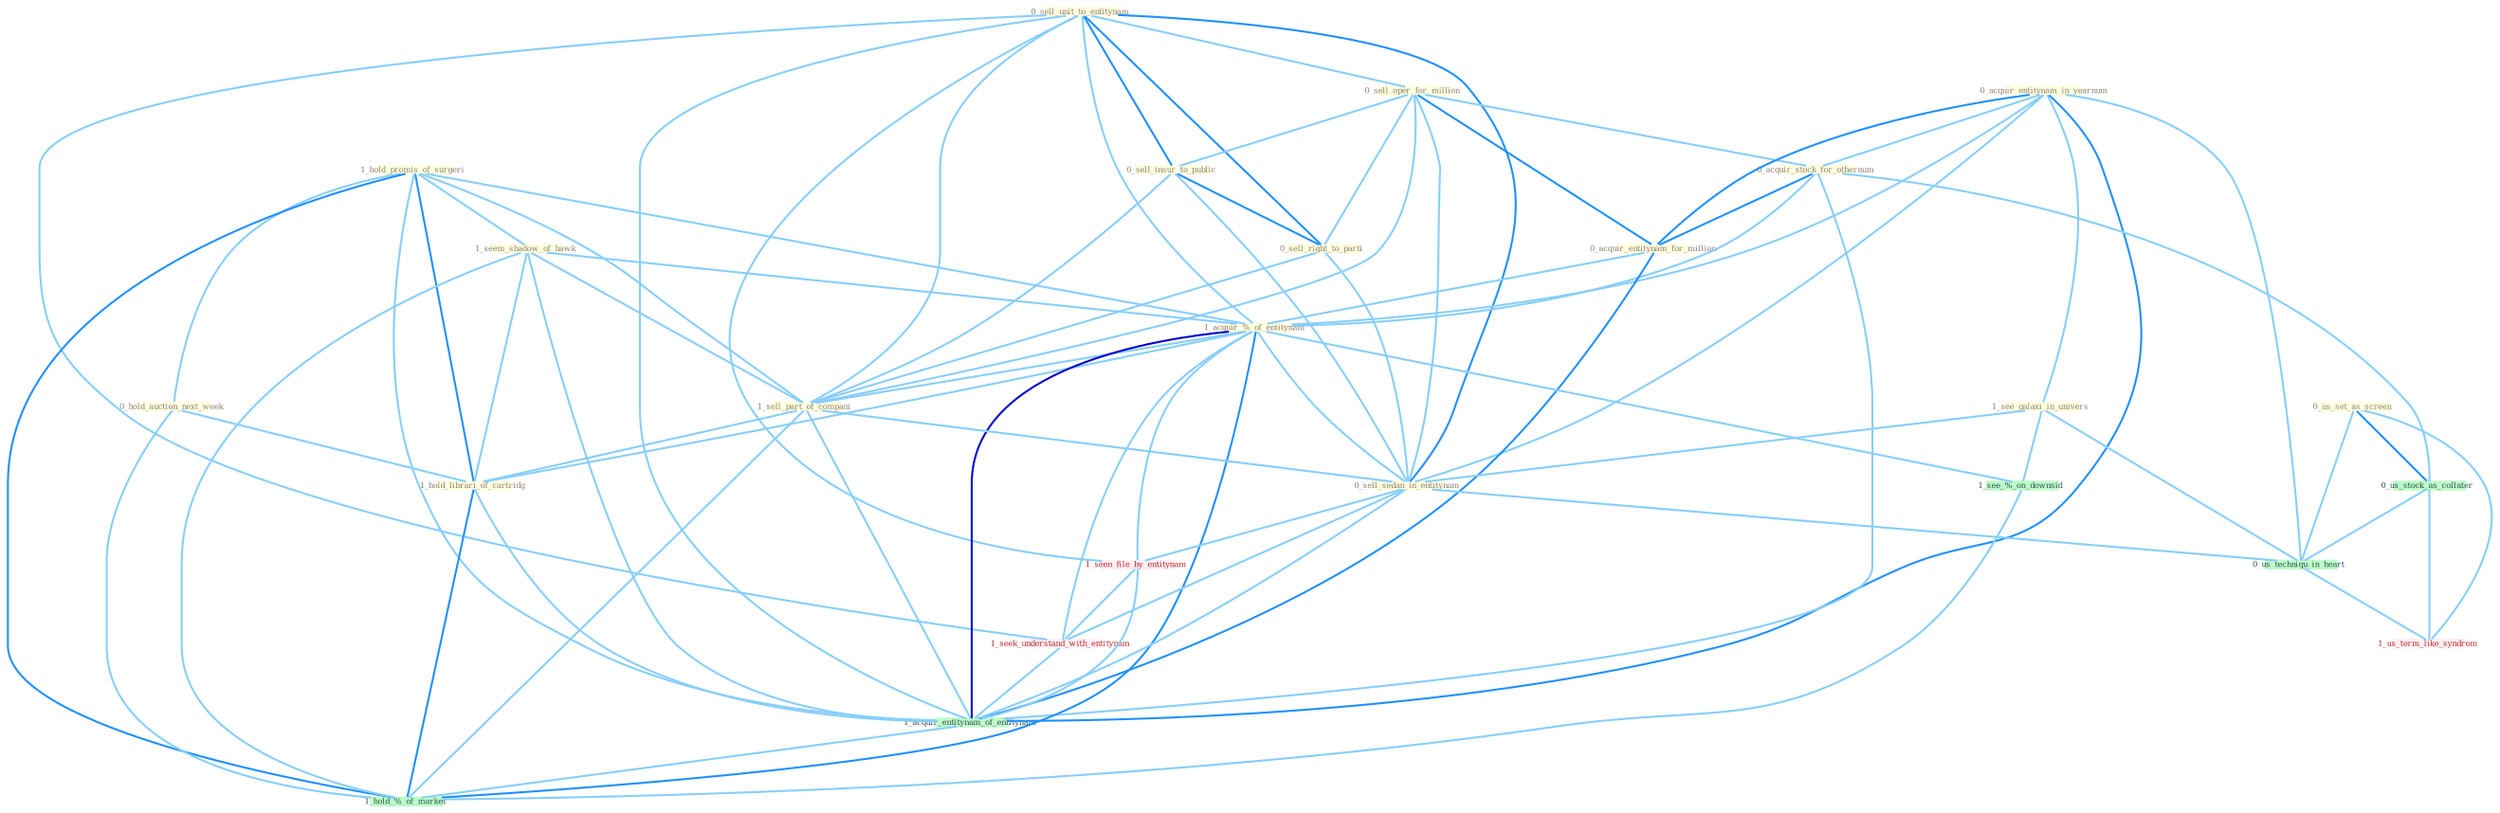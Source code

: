 Graph G{ 
    node
    [shape=polygon,style=filled,width=.5,height=.06,color="#BDFCC9",fixedsize=true,fontsize=4,
    fontcolor="#2f4f4f"];
    {node
    [color="#ffffe0", fontcolor="#8b7d6b"] "0_sell_unit_to_entitynam " "0_sell_oper_for_million " "0_acquir_entitynam_in_yearnum " "0_acquir_stock_for_othernum " "0_sell_insur_to_public " "0_acquir_entitynam_for_million " "1_hold_promis_of_surgeri " "0_sell_right_to_parti " "0_hold_auction_next_week " "1_seem_shadow_of_hawk " "1_acquir_%_of_entitynam " "0_us_set_as_screen " "1_sell_part_of_compani " "1_see_galaxi_in_univers " "1_hold_librari_of_cartridg " "0_sell_sedan_in_entitynam "}
{node [color="#fff0f5", fontcolor="#b22222"] "1_seen_file_by_entitynam " "1_seek_understand_with_entitynam " "1_us_term_like_syndrom "}
edge [color="#B0E2FF"];

	"0_sell_unit_to_entitynam " -- "0_sell_oper_for_million " [w="1", color="#87cefa" ];
	"0_sell_unit_to_entitynam " -- "0_sell_insur_to_public " [w="2", color="#1e90ff" , len=0.8];
	"0_sell_unit_to_entitynam " -- "0_sell_right_to_parti " [w="2", color="#1e90ff" , len=0.8];
	"0_sell_unit_to_entitynam " -- "1_acquir_%_of_entitynam " [w="1", color="#87cefa" ];
	"0_sell_unit_to_entitynam " -- "1_sell_part_of_compani " [w="1", color="#87cefa" ];
	"0_sell_unit_to_entitynam " -- "0_sell_sedan_in_entitynam " [w="2", color="#1e90ff" , len=0.8];
	"0_sell_unit_to_entitynam " -- "1_seen_file_by_entitynam " [w="1", color="#87cefa" ];
	"0_sell_unit_to_entitynam " -- "1_seek_understand_with_entitynam " [w="1", color="#87cefa" ];
	"0_sell_unit_to_entitynam " -- "1_acquir_entitynam_of_entitynam " [w="1", color="#87cefa" ];
	"0_sell_oper_for_million " -- "0_acquir_stock_for_othernum " [w="1", color="#87cefa" ];
	"0_sell_oper_for_million " -- "0_sell_insur_to_public " [w="1", color="#87cefa" ];
	"0_sell_oper_for_million " -- "0_acquir_entitynam_for_million " [w="2", color="#1e90ff" , len=0.8];
	"0_sell_oper_for_million " -- "0_sell_right_to_parti " [w="1", color="#87cefa" ];
	"0_sell_oper_for_million " -- "1_sell_part_of_compani " [w="1", color="#87cefa" ];
	"0_sell_oper_for_million " -- "0_sell_sedan_in_entitynam " [w="1", color="#87cefa" ];
	"0_acquir_entitynam_in_yearnum " -- "0_acquir_stock_for_othernum " [w="1", color="#87cefa" ];
	"0_acquir_entitynam_in_yearnum " -- "0_acquir_entitynam_for_million " [w="2", color="#1e90ff" , len=0.8];
	"0_acquir_entitynam_in_yearnum " -- "1_acquir_%_of_entitynam " [w="1", color="#87cefa" ];
	"0_acquir_entitynam_in_yearnum " -- "1_see_galaxi_in_univers " [w="1", color="#87cefa" ];
	"0_acquir_entitynam_in_yearnum " -- "0_sell_sedan_in_entitynam " [w="1", color="#87cefa" ];
	"0_acquir_entitynam_in_yearnum " -- "1_acquir_entitynam_of_entitynam " [w="2", color="#1e90ff" , len=0.8];
	"0_acquir_entitynam_in_yearnum " -- "0_us_techniqu_in_heart " [w="1", color="#87cefa" ];
	"0_acquir_stock_for_othernum " -- "0_acquir_entitynam_for_million " [w="2", color="#1e90ff" , len=0.8];
	"0_acquir_stock_for_othernum " -- "1_acquir_%_of_entitynam " [w="1", color="#87cefa" ];
	"0_acquir_stock_for_othernum " -- "0_us_stock_as_collater " [w="1", color="#87cefa" ];
	"0_acquir_stock_for_othernum " -- "1_acquir_entitynam_of_entitynam " [w="1", color="#87cefa" ];
	"0_sell_insur_to_public " -- "0_sell_right_to_parti " [w="2", color="#1e90ff" , len=0.8];
	"0_sell_insur_to_public " -- "1_sell_part_of_compani " [w="1", color="#87cefa" ];
	"0_sell_insur_to_public " -- "0_sell_sedan_in_entitynam " [w="1", color="#87cefa" ];
	"0_acquir_entitynam_for_million " -- "1_acquir_%_of_entitynam " [w="1", color="#87cefa" ];
	"0_acquir_entitynam_for_million " -- "1_acquir_entitynam_of_entitynam " [w="2", color="#1e90ff" , len=0.8];
	"1_hold_promis_of_surgeri " -- "0_hold_auction_next_week " [w="1", color="#87cefa" ];
	"1_hold_promis_of_surgeri " -- "1_seem_shadow_of_hawk " [w="1", color="#87cefa" ];
	"1_hold_promis_of_surgeri " -- "1_acquir_%_of_entitynam " [w="1", color="#87cefa" ];
	"1_hold_promis_of_surgeri " -- "1_sell_part_of_compani " [w="1", color="#87cefa" ];
	"1_hold_promis_of_surgeri " -- "1_hold_librari_of_cartridg " [w="2", color="#1e90ff" , len=0.8];
	"1_hold_promis_of_surgeri " -- "1_acquir_entitynam_of_entitynam " [w="1", color="#87cefa" ];
	"1_hold_promis_of_surgeri " -- "1_hold_%_of_market " [w="2", color="#1e90ff" , len=0.8];
	"0_sell_right_to_parti " -- "1_sell_part_of_compani " [w="1", color="#87cefa" ];
	"0_sell_right_to_parti " -- "0_sell_sedan_in_entitynam " [w="1", color="#87cefa" ];
	"0_hold_auction_next_week " -- "1_hold_librari_of_cartridg " [w="1", color="#87cefa" ];
	"0_hold_auction_next_week " -- "1_hold_%_of_market " [w="1", color="#87cefa" ];
	"1_seem_shadow_of_hawk " -- "1_acquir_%_of_entitynam " [w="1", color="#87cefa" ];
	"1_seem_shadow_of_hawk " -- "1_sell_part_of_compani " [w="1", color="#87cefa" ];
	"1_seem_shadow_of_hawk " -- "1_hold_librari_of_cartridg " [w="1", color="#87cefa" ];
	"1_seem_shadow_of_hawk " -- "1_acquir_entitynam_of_entitynam " [w="1", color="#87cefa" ];
	"1_seem_shadow_of_hawk " -- "1_hold_%_of_market " [w="1", color="#87cefa" ];
	"1_acquir_%_of_entitynam " -- "1_sell_part_of_compani " [w="1", color="#87cefa" ];
	"1_acquir_%_of_entitynam " -- "1_hold_librari_of_cartridg " [w="1", color="#87cefa" ];
	"1_acquir_%_of_entitynam " -- "0_sell_sedan_in_entitynam " [w="1", color="#87cefa" ];
	"1_acquir_%_of_entitynam " -- "1_seen_file_by_entitynam " [w="1", color="#87cefa" ];
	"1_acquir_%_of_entitynam " -- "1_seek_understand_with_entitynam " [w="1", color="#87cefa" ];
	"1_acquir_%_of_entitynam " -- "1_acquir_entitynam_of_entitynam " [w="3", color="#0000cd" , len=0.6];
	"1_acquir_%_of_entitynam " -- "1_see_%_on_downsid " [w="1", color="#87cefa" ];
	"1_acquir_%_of_entitynam " -- "1_hold_%_of_market " [w="2", color="#1e90ff" , len=0.8];
	"0_us_set_as_screen " -- "0_us_stock_as_collater " [w="2", color="#1e90ff" , len=0.8];
	"0_us_set_as_screen " -- "0_us_techniqu_in_heart " [w="1", color="#87cefa" ];
	"0_us_set_as_screen " -- "1_us_term_like_syndrom " [w="1", color="#87cefa" ];
	"1_sell_part_of_compani " -- "1_hold_librari_of_cartridg " [w="1", color="#87cefa" ];
	"1_sell_part_of_compani " -- "0_sell_sedan_in_entitynam " [w="1", color="#87cefa" ];
	"1_sell_part_of_compani " -- "1_acquir_entitynam_of_entitynam " [w="1", color="#87cefa" ];
	"1_sell_part_of_compani " -- "1_hold_%_of_market " [w="1", color="#87cefa" ];
	"1_see_galaxi_in_univers " -- "0_sell_sedan_in_entitynam " [w="1", color="#87cefa" ];
	"1_see_galaxi_in_univers " -- "0_us_techniqu_in_heart " [w="1", color="#87cefa" ];
	"1_see_galaxi_in_univers " -- "1_see_%_on_downsid " [w="1", color="#87cefa" ];
	"1_hold_librari_of_cartridg " -- "1_acquir_entitynam_of_entitynam " [w="1", color="#87cefa" ];
	"1_hold_librari_of_cartridg " -- "1_hold_%_of_market " [w="2", color="#1e90ff" , len=0.8];
	"0_sell_sedan_in_entitynam " -- "1_seen_file_by_entitynam " [w="1", color="#87cefa" ];
	"0_sell_sedan_in_entitynam " -- "1_seek_understand_with_entitynam " [w="1", color="#87cefa" ];
	"0_sell_sedan_in_entitynam " -- "1_acquir_entitynam_of_entitynam " [w="1", color="#87cefa" ];
	"0_sell_sedan_in_entitynam " -- "0_us_techniqu_in_heart " [w="1", color="#87cefa" ];
	"1_seen_file_by_entitynam " -- "1_seek_understand_with_entitynam " [w="1", color="#87cefa" ];
	"1_seen_file_by_entitynam " -- "1_acquir_entitynam_of_entitynam " [w="1", color="#87cefa" ];
	"0_us_stock_as_collater " -- "0_us_techniqu_in_heart " [w="1", color="#87cefa" ];
	"0_us_stock_as_collater " -- "1_us_term_like_syndrom " [w="1", color="#87cefa" ];
	"1_seek_understand_with_entitynam " -- "1_acquir_entitynam_of_entitynam " [w="1", color="#87cefa" ];
	"1_acquir_entitynam_of_entitynam " -- "1_hold_%_of_market " [w="1", color="#87cefa" ];
	"0_us_techniqu_in_heart " -- "1_us_term_like_syndrom " [w="1", color="#87cefa" ];
	"1_see_%_on_downsid " -- "1_hold_%_of_market " [w="1", color="#87cefa" ];
}